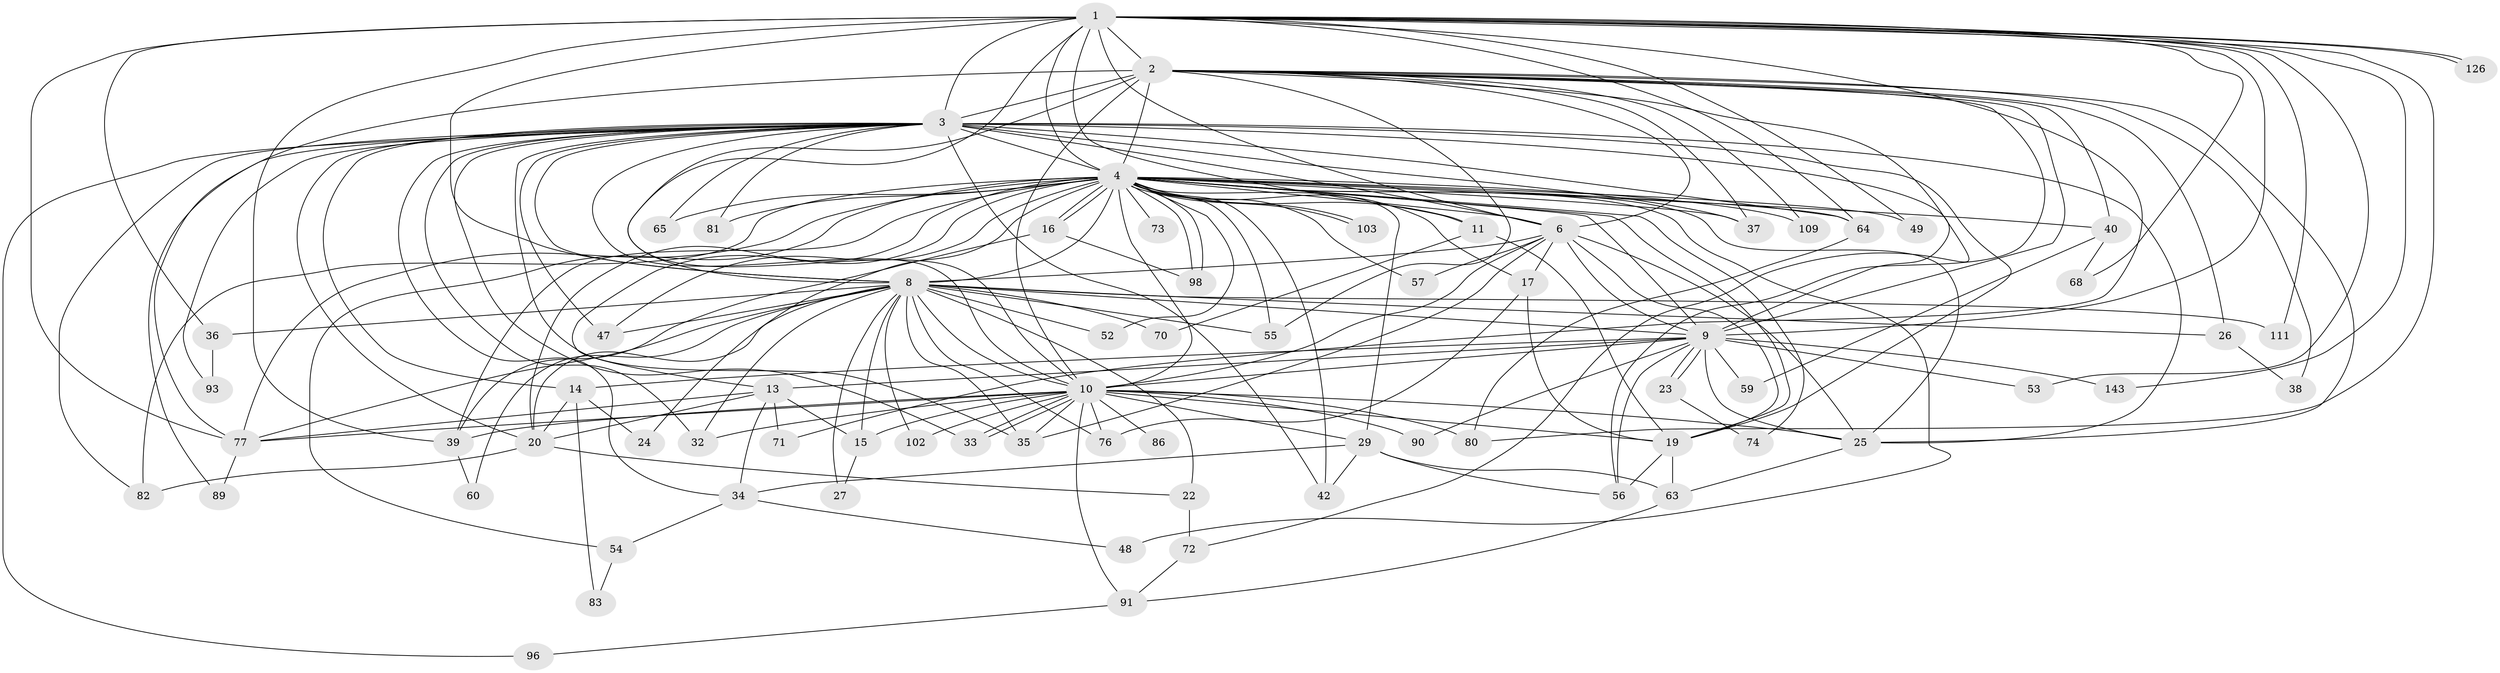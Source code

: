 // original degree distribution, {27: 0.006944444444444444, 23: 0.013888888888888888, 22: 0.006944444444444444, 29: 0.013888888888888888, 16: 0.006944444444444444, 20: 0.006944444444444444, 26: 0.006944444444444444, 28: 0.006944444444444444, 5: 0.0763888888888889, 3: 0.2013888888888889, 8: 0.013888888888888888, 4: 0.09722222222222222, 6: 0.013888888888888888, 2: 0.5208333333333334, 7: 0.006944444444444444}
// Generated by graph-tools (version 1.1) at 2025/13/03/09/25 04:13:48]
// undirected, 72 vertices, 190 edges
graph export_dot {
graph [start="1"]
  node [color=gray90,style=filled];
  1;
  2 [super="+112+101+67+12+43"];
  3 [super="+85+78+31+18"];
  4 [super="+5"];
  6;
  8;
  9;
  10 [super="+61"];
  11;
  13;
  14;
  15;
  16 [super="+110+92"];
  17;
  19 [super="+41+99+30"];
  20 [super="+28+114"];
  22;
  23;
  24;
  25 [super="+69+46"];
  26;
  27;
  29 [super="+137"];
  32 [super="+44"];
  33 [super="+75"];
  34 [super="+118"];
  35 [super="+117"];
  36;
  37 [super="+79+51"];
  38;
  39 [super="+123"];
  40 [super="+58"];
  42 [super="+62"];
  47;
  48;
  49;
  52;
  53;
  54;
  55;
  56 [super="+129"];
  57;
  59;
  60;
  63 [super="+113"];
  64 [super="+125"];
  65 [super="+132"];
  68;
  70;
  71;
  72;
  73;
  74;
  76 [super="+95"];
  77 [super="+121+105+87"];
  80 [super="+142"];
  81;
  82;
  83;
  86;
  89;
  90;
  91 [super="+128"];
  93;
  96;
  98 [super="+136"];
  102;
  103;
  109;
  111;
  126;
  143;
  1 -- 2 [weight=2];
  1 -- 3 [weight=4];
  1 -- 4 [weight=3];
  1 -- 6;
  1 -- 8;
  1 -- 9;
  1 -- 10;
  1 -- 11;
  1 -- 36;
  1 -- 39;
  1 -- 49;
  1 -- 53;
  1 -- 64;
  1 -- 68;
  1 -- 71;
  1 -- 111;
  1 -- 126;
  1 -- 126;
  1 -- 143;
  1 -- 77;
  1 -- 80;
  2 -- 3;
  2 -- 4 [weight=5];
  2 -- 6 [weight=2];
  2 -- 8;
  2 -- 9;
  2 -- 10 [weight=4];
  2 -- 26;
  2 -- 38;
  2 -- 40 [weight=2];
  2 -- 77 [weight=2];
  2 -- 56;
  2 -- 109;
  2 -- 37;
  2 -- 55;
  2 -- 72;
  2 -- 25;
  3 -- 4 [weight=9];
  3 -- 6;
  3 -- 8;
  3 -- 9 [weight=3];
  3 -- 10;
  3 -- 14;
  3 -- 20 [weight=2];
  3 -- 34;
  3 -- 81;
  3 -- 89;
  3 -- 93;
  3 -- 32;
  3 -- 65;
  3 -- 25;
  3 -- 19;
  3 -- 64;
  3 -- 35;
  3 -- 96;
  3 -- 33;
  3 -- 37;
  3 -- 47;
  3 -- 82;
  3 -- 42;
  4 -- 6 [weight=3];
  4 -- 8 [weight=3];
  4 -- 9 [weight=3];
  4 -- 10 [weight=4];
  4 -- 16 [weight=2];
  4 -- 16;
  4 -- 17;
  4 -- 25;
  4 -- 37 [weight=2];
  4 -- 40;
  4 -- 42;
  4 -- 48;
  4 -- 49;
  4 -- 54;
  4 -- 57;
  4 -- 74;
  4 -- 82;
  4 -- 98;
  4 -- 98;
  4 -- 103;
  4 -- 103;
  4 -- 109;
  4 -- 64;
  4 -- 65;
  4 -- 11 [weight=2];
  4 -- 13 [weight=2];
  4 -- 73;
  4 -- 77;
  4 -- 81;
  4 -- 20;
  4 -- 24;
  4 -- 29;
  4 -- 39;
  4 -- 47;
  4 -- 52;
  4 -- 55;
  4 -- 19 [weight=2];
  6 -- 8;
  6 -- 9;
  6 -- 10 [weight=2];
  6 -- 17;
  6 -- 19;
  6 -- 35;
  6 -- 57;
  6 -- 25;
  8 -- 9;
  8 -- 10;
  8 -- 15;
  8 -- 22;
  8 -- 26;
  8 -- 27;
  8 -- 32;
  8 -- 36;
  8 -- 47;
  8 -- 52;
  8 -- 55;
  8 -- 60;
  8 -- 70;
  8 -- 76;
  8 -- 77;
  8 -- 102;
  8 -- 111;
  8 -- 35;
  8 -- 20;
  9 -- 10;
  9 -- 13;
  9 -- 14;
  9 -- 23;
  9 -- 23;
  9 -- 25 [weight=2];
  9 -- 53;
  9 -- 56 [weight=2];
  9 -- 59;
  9 -- 90;
  9 -- 143;
  10 -- 19;
  10 -- 29 [weight=2];
  10 -- 32;
  10 -- 33;
  10 -- 33;
  10 -- 35;
  10 -- 77;
  10 -- 80;
  10 -- 86 [weight=2];
  10 -- 90;
  10 -- 91;
  10 -- 39;
  10 -- 76;
  10 -- 102;
  10 -- 25;
  10 -- 15;
  11 -- 70;
  11 -- 19;
  13 -- 15;
  13 -- 71;
  13 -- 20;
  13 -- 77;
  13 -- 34;
  14 -- 20;
  14 -- 24;
  14 -- 83;
  15 -- 27;
  16 -- 98;
  16 -- 39;
  17 -- 76;
  17 -- 19;
  19 -- 63;
  19 -- 56;
  20 -- 22;
  20 -- 82;
  22 -- 72;
  23 -- 74;
  25 -- 63;
  26 -- 38;
  29 -- 34;
  29 -- 42;
  29 -- 63;
  29 -- 56;
  34 -- 48;
  34 -- 54;
  36 -- 93;
  39 -- 60;
  40 -- 68;
  40 -- 59;
  54 -- 83;
  63 -- 91;
  64 -- 80;
  72 -- 91;
  77 -- 89;
  91 -- 96;
}
